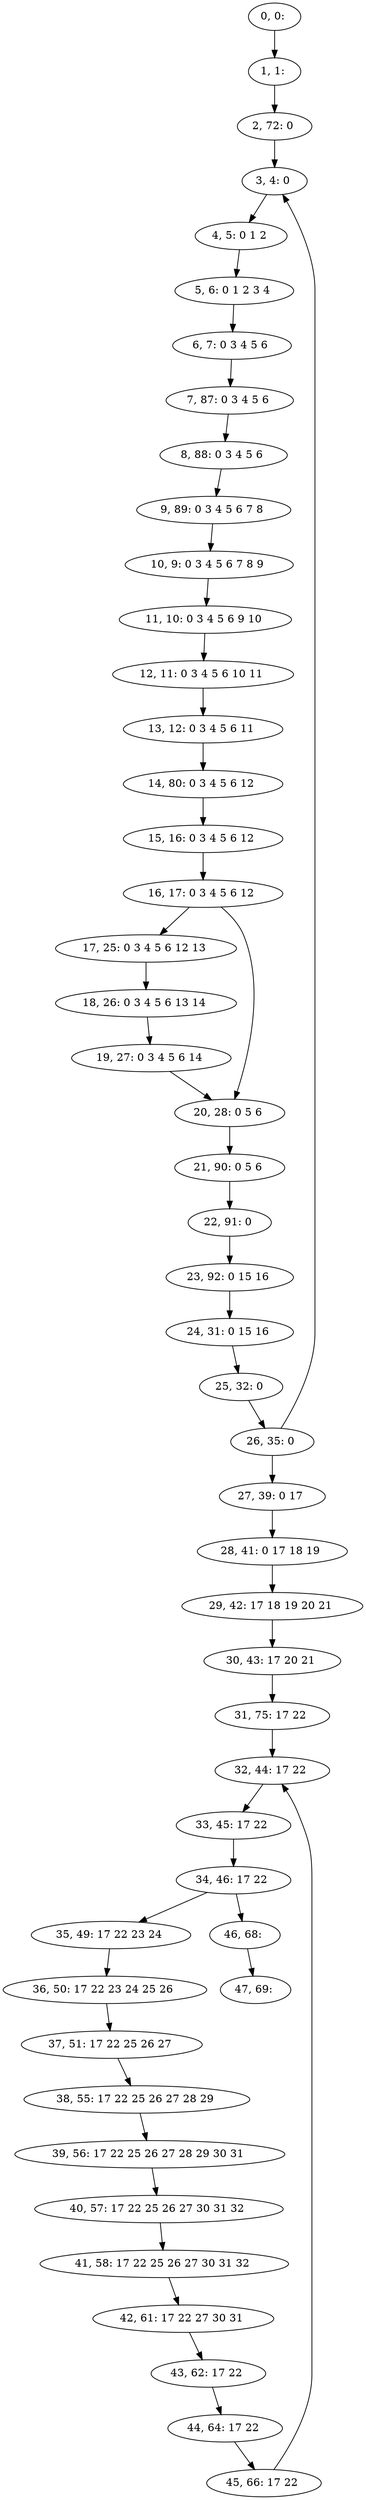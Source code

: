 digraph G {
0[label="0, 0: "];
1[label="1, 1: "];
2[label="2, 72: 0 "];
3[label="3, 4: 0 "];
4[label="4, 5: 0 1 2 "];
5[label="5, 6: 0 1 2 3 4 "];
6[label="6, 7: 0 3 4 5 6 "];
7[label="7, 87: 0 3 4 5 6 "];
8[label="8, 88: 0 3 4 5 6 "];
9[label="9, 89: 0 3 4 5 6 7 8 "];
10[label="10, 9: 0 3 4 5 6 7 8 9 "];
11[label="11, 10: 0 3 4 5 6 9 10 "];
12[label="12, 11: 0 3 4 5 6 10 11 "];
13[label="13, 12: 0 3 4 5 6 11 "];
14[label="14, 80: 0 3 4 5 6 12 "];
15[label="15, 16: 0 3 4 5 6 12 "];
16[label="16, 17: 0 3 4 5 6 12 "];
17[label="17, 25: 0 3 4 5 6 12 13 "];
18[label="18, 26: 0 3 4 5 6 13 14 "];
19[label="19, 27: 0 3 4 5 6 14 "];
20[label="20, 28: 0 5 6 "];
21[label="21, 90: 0 5 6 "];
22[label="22, 91: 0 "];
23[label="23, 92: 0 15 16 "];
24[label="24, 31: 0 15 16 "];
25[label="25, 32: 0 "];
26[label="26, 35: 0 "];
27[label="27, 39: 0 17 "];
28[label="28, 41: 0 17 18 19 "];
29[label="29, 42: 17 18 19 20 21 "];
30[label="30, 43: 17 20 21 "];
31[label="31, 75: 17 22 "];
32[label="32, 44: 17 22 "];
33[label="33, 45: 17 22 "];
34[label="34, 46: 17 22 "];
35[label="35, 49: 17 22 23 24 "];
36[label="36, 50: 17 22 23 24 25 26 "];
37[label="37, 51: 17 22 25 26 27 "];
38[label="38, 55: 17 22 25 26 27 28 29 "];
39[label="39, 56: 17 22 25 26 27 28 29 30 31 "];
40[label="40, 57: 17 22 25 26 27 30 31 32 "];
41[label="41, 58: 17 22 25 26 27 30 31 32 "];
42[label="42, 61: 17 22 27 30 31 "];
43[label="43, 62: 17 22 "];
44[label="44, 64: 17 22 "];
45[label="45, 66: 17 22 "];
46[label="46, 68: "];
47[label="47, 69: "];
0->1 ;
1->2 ;
2->3 ;
3->4 ;
4->5 ;
5->6 ;
6->7 ;
7->8 ;
8->9 ;
9->10 ;
10->11 ;
11->12 ;
12->13 ;
13->14 ;
14->15 ;
15->16 ;
16->17 ;
16->20 ;
17->18 ;
18->19 ;
19->20 ;
20->21 ;
21->22 ;
22->23 ;
23->24 ;
24->25 ;
25->26 ;
26->27 ;
26->3 ;
27->28 ;
28->29 ;
29->30 ;
30->31 ;
31->32 ;
32->33 ;
33->34 ;
34->35 ;
34->46 ;
35->36 ;
36->37 ;
37->38 ;
38->39 ;
39->40 ;
40->41 ;
41->42 ;
42->43 ;
43->44 ;
44->45 ;
45->32 ;
46->47 ;
}
